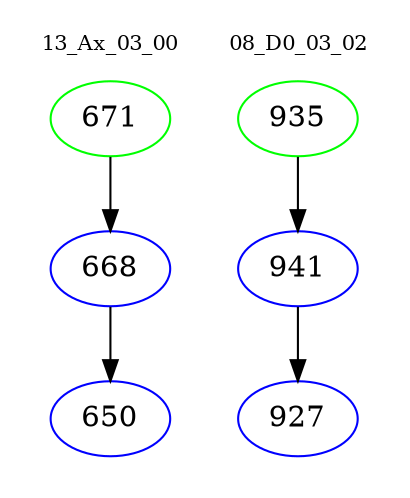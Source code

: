 digraph{
subgraph cluster_0 {
color = white
label = "13_Ax_03_00";
fontsize=10;
T0_671 [label="671", color="green"]
T0_671 -> T0_668 [color="black"]
T0_668 [label="668", color="blue"]
T0_668 -> T0_650 [color="black"]
T0_650 [label="650", color="blue"]
}
subgraph cluster_1 {
color = white
label = "08_D0_03_02";
fontsize=10;
T1_935 [label="935", color="green"]
T1_935 -> T1_941 [color="black"]
T1_941 [label="941", color="blue"]
T1_941 -> T1_927 [color="black"]
T1_927 [label="927", color="blue"]
}
}
